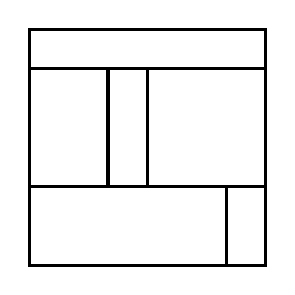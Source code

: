 \begin{tikzpicture}[very thick, scale=.5]
    \draw (0,5) rectangle (6,6);
    \draw (0,2) rectangle (2,5);
    \draw (2,2) rectangle (3,5);
    \draw (3,2) rectangle (6,5);
    \draw (0,0) rectangle (5,2);
    \draw (5,0) rectangle (6,2);
\end{tikzpicture}
